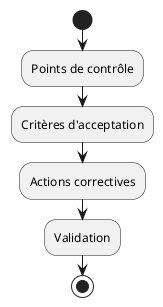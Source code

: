 @startuml
|EquipeQualite|
start
:Points de contrôle;
:Critères d'acceptation;
:Actions correctives;
:Validation;
stop
@enduml
